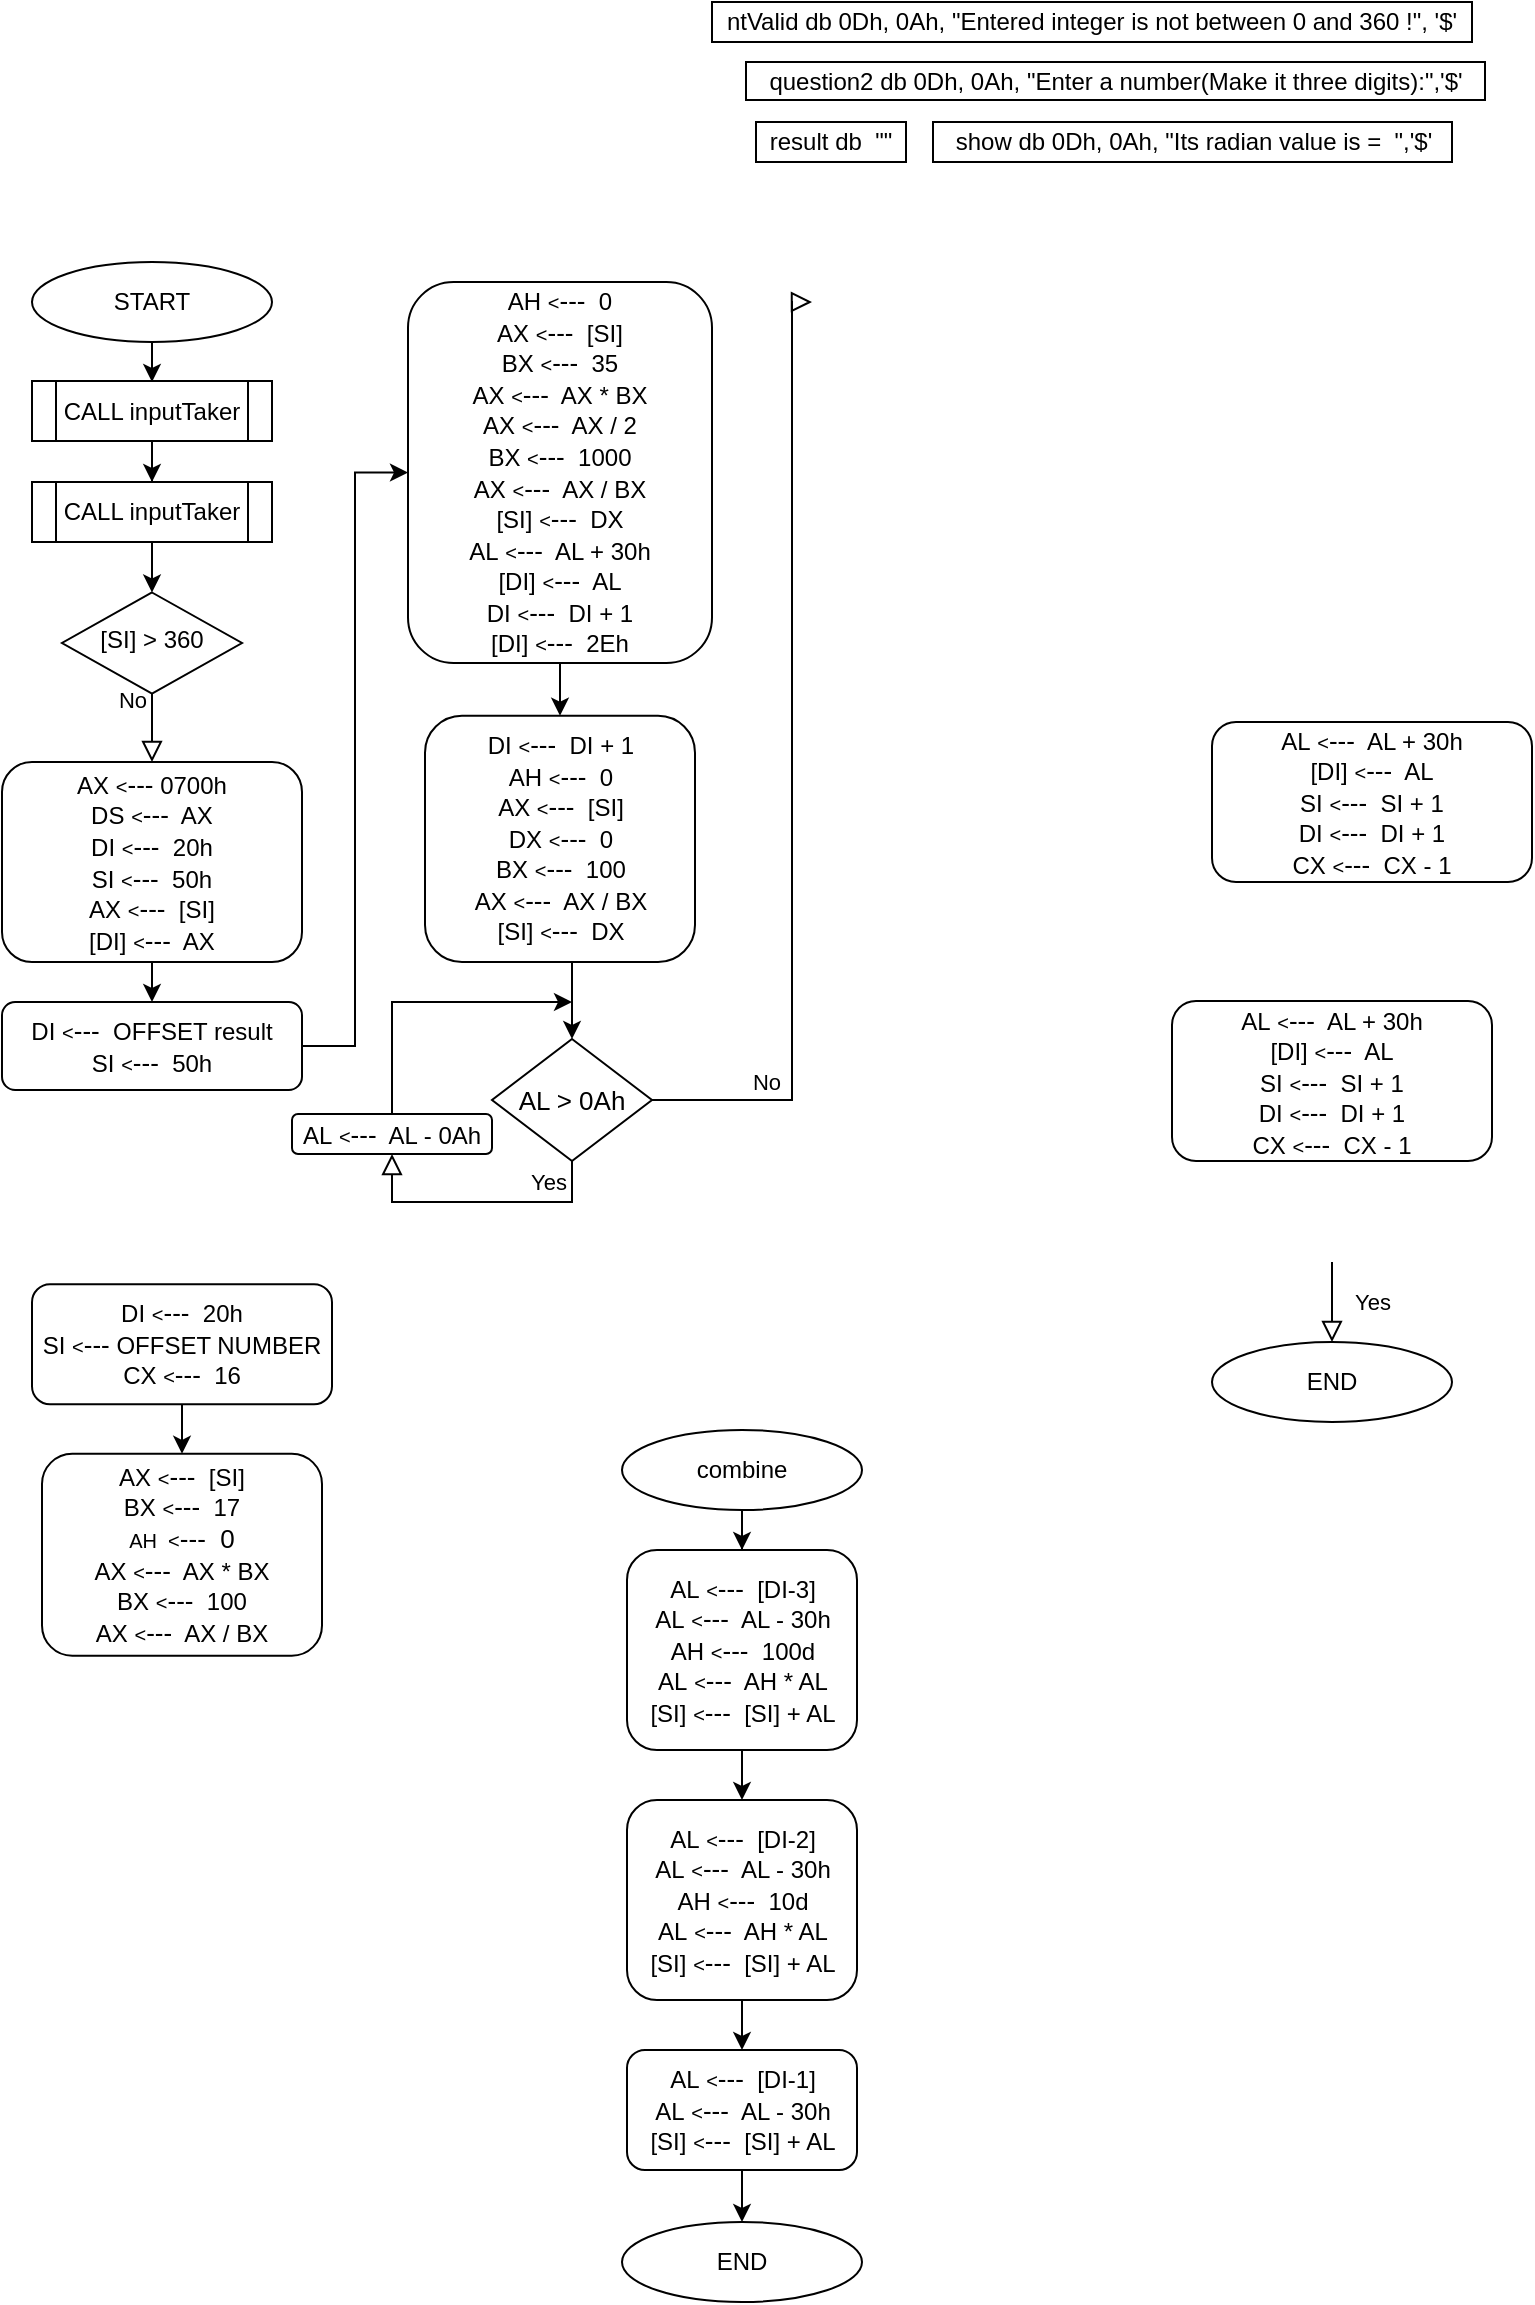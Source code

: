 <mxfile version="18.0.4" type="github">
  <diagram id="C5RBs43oDa-KdzZeNtuy" name="Page-1">
    <mxGraphModel dx="648" dy="1552" grid="1" gridSize="10" guides="1" tooltips="1" connect="1" arrows="1" fold="1" page="1" pageScale="1" pageWidth="827" pageHeight="1169" math="0" shadow="0">
      <root>
        <mxCell id="WIyWlLk6GJQsqaUBKTNV-0" />
        <mxCell id="WIyWlLk6GJQsqaUBKTNV-1" parent="WIyWlLk6GJQsqaUBKTNV-0" />
        <mxCell id="KCbu1JeTteDKsyK8jzSx-12" style="edgeStyle=orthogonalEdgeStyle;rounded=0;orthogonalLoop=1;jettySize=auto;html=1;exitX=0.5;exitY=1;exitDx=0;exitDy=0;entryX=0.5;entryY=0;entryDx=0;entryDy=0;" edge="1" parent="WIyWlLk6GJQsqaUBKTNV-1" source="A8sSo03riaN5_uglDH1m-1" target="A8sSo03riaN5_uglDH1m-14">
          <mxGeometry relative="1" as="geometry" />
        </mxCell>
        <mxCell id="A8sSo03riaN5_uglDH1m-1" value="AX&amp;nbsp;&lt;font style=&quot;font-size: 10px;&quot;&gt;&amp;lt;&lt;/font&gt;&lt;font style=&quot;font-size: 13px;&quot;&gt;---&lt;/font&gt;&amp;nbsp;0700h&lt;br&gt;DS&amp;nbsp;&lt;font style=&quot;font-size: 10px&quot;&gt;&amp;lt;&lt;/font&gt;&lt;font style=&quot;font-size: 13px&quot;&gt;---&lt;/font&gt;&amp;nbsp; AX&lt;br&gt;DI&amp;nbsp;&lt;font style=&quot;font-size: 10px&quot;&gt;&amp;lt;&lt;/font&gt;&lt;font style=&quot;font-size: 13px&quot;&gt;---&lt;/font&gt;&amp;nbsp; 20h&lt;br&gt;SI&amp;nbsp;&lt;font style=&quot;font-size: 10px&quot;&gt;&amp;lt;&lt;/font&gt;&lt;font style=&quot;font-size: 13px&quot;&gt;---&lt;/font&gt;&amp;nbsp; 50h&lt;br&gt;AX&amp;nbsp;&lt;font style=&quot;font-size: 10px;&quot;&gt;&amp;lt;&lt;/font&gt;&lt;font style=&quot;font-size: 13px;&quot;&gt;---&lt;/font&gt;&amp;nbsp; [SI]&lt;br&gt;[DI]&amp;nbsp;&lt;font style=&quot;font-size: 10px;&quot;&gt;&amp;lt;&lt;/font&gt;&lt;font style=&quot;font-size: 13px;&quot;&gt;---&lt;/font&gt;&amp;nbsp; AX" style="rounded=1;whiteSpace=wrap;html=1;fontSize=12;glass=0;strokeWidth=1;shadow=0;" parent="WIyWlLk6GJQsqaUBKTNV-1" vertex="1">
          <mxGeometry x="65" y="-770" width="150" height="100" as="geometry" />
        </mxCell>
        <mxCell id="A8sSo03riaN5_uglDH1m-3" value="No" style="edgeStyle=orthogonalEdgeStyle;rounded=0;html=1;jettySize=auto;orthogonalLoop=1;fontSize=11;endArrow=block;endFill=0;endSize=8;strokeWidth=1;shadow=0;labelBackgroundColor=none;entryX=0.5;entryY=0;entryDx=0;entryDy=0;" parent="WIyWlLk6GJQsqaUBKTNV-1" source="A8sSo03riaN5_uglDH1m-4" edge="1" target="A8sSo03riaN5_uglDH1m-1">
          <mxGeometry x="-0.857" y="-10" relative="1" as="geometry">
            <mxPoint as="offset" />
            <mxPoint x="160" y="-750" as="targetPoint" />
            <Array as="points" />
            <mxPoint x="92.5" y="-590.5" as="sourcePoint" />
          </mxGeometry>
        </mxCell>
        <mxCell id="A8sSo03riaN5_uglDH1m-4" value="[SI] &amp;gt; 360" style="rhombus;whiteSpace=wrap;html=1;shadow=0;fontFamily=Helvetica;fontSize=12;align=center;strokeWidth=1;spacing=6;spacingTop=-4;" parent="WIyWlLk6GJQsqaUBKTNV-1" vertex="1">
          <mxGeometry x="95" y="-854.75" width="90" height="50.5" as="geometry" />
        </mxCell>
        <mxCell id="A8sSo03riaN5_uglDH1m-5" style="edgeStyle=orthogonalEdgeStyle;rounded=0;orthogonalLoop=1;jettySize=auto;html=1;entryX=0.5;entryY=0;entryDx=0;entryDy=0;" parent="WIyWlLk6GJQsqaUBKTNV-1" source="A8sSo03riaN5_uglDH1m-6" edge="1">
          <mxGeometry relative="1" as="geometry">
            <mxPoint x="140" y="-960" as="targetPoint" />
          </mxGeometry>
        </mxCell>
        <mxCell id="A8sSo03riaN5_uglDH1m-6" value="START" style="ellipse;whiteSpace=wrap;html=1;" parent="WIyWlLk6GJQsqaUBKTNV-1" vertex="1">
          <mxGeometry x="80" y="-1020" width="120" height="40" as="geometry" />
        </mxCell>
        <mxCell id="A8sSo03riaN5_uglDH1m-7" style="edgeStyle=orthogonalEdgeStyle;rounded=0;orthogonalLoop=1;jettySize=auto;html=1;exitX=0.5;exitY=1;exitDx=0;exitDy=0;fontSize=9;" parent="WIyWlLk6GJQsqaUBKTNV-1" source="A8sSo03riaN5_uglDH1m-1" target="A8sSo03riaN5_uglDH1m-1" edge="1">
          <mxGeometry relative="1" as="geometry" />
        </mxCell>
        <mxCell id="KCbu1JeTteDKsyK8jzSx-23" style="edgeStyle=orthogonalEdgeStyle;rounded=0;orthogonalLoop=1;jettySize=auto;html=1;exitX=0.5;exitY=1;exitDx=0;exitDy=0;entryX=0.5;entryY=0;entryDx=0;entryDy=0;" edge="1" parent="WIyWlLk6GJQsqaUBKTNV-1" source="A8sSo03riaN5_uglDH1m-11" target="KCbu1JeTteDKsyK8jzSx-17">
          <mxGeometry relative="1" as="geometry" />
        </mxCell>
        <mxCell id="A8sSo03riaN5_uglDH1m-11" value="DI&amp;nbsp;&lt;font style=&quot;font-size: 10px;&quot;&gt;&amp;lt;&lt;/font&gt;&lt;font style=&quot;font-size: 13px;&quot;&gt;---&lt;/font&gt;&amp;nbsp; DI + 1&lt;br&gt;AH&amp;nbsp;&lt;font style=&quot;font-size: 10px;&quot;&gt;&amp;lt;&lt;/font&gt;&lt;font style=&quot;font-size: 13px;&quot;&gt;---&lt;/font&gt;&amp;nbsp; 0&lt;br&gt;AX&amp;nbsp;&lt;font style=&quot;font-size: 10px&quot;&gt;&amp;lt;&lt;/font&gt;&lt;font style=&quot;font-size: 13px&quot;&gt;---&lt;/font&gt;&amp;nbsp; [SI]&lt;br&gt;DX&amp;nbsp;&lt;font style=&quot;font-size: 10px;&quot;&gt;&amp;lt;&lt;/font&gt;&lt;font style=&quot;font-size: 13px;&quot;&gt;---&lt;/font&gt;&amp;nbsp; 0&lt;br&gt;BX&amp;nbsp;&lt;font style=&quot;font-size: 10px;&quot;&gt;&amp;lt;&lt;/font&gt;&lt;font style=&quot;font-size: 13px;&quot;&gt;---&lt;/font&gt;&amp;nbsp; 100&lt;br&gt;AX&amp;nbsp;&lt;font style=&quot;font-size: 10px;&quot;&gt;&amp;lt;&lt;/font&gt;&lt;font style=&quot;font-size: 13px;&quot;&gt;---&lt;/font&gt;&amp;nbsp; AX / BX&lt;br&gt;[SI]&amp;nbsp;&lt;font style=&quot;font-size: 10px&quot;&gt;&amp;lt;&lt;/font&gt;&lt;font style=&quot;font-size: 13px&quot;&gt;---&lt;/font&gt;&amp;nbsp; DX" style="rounded=1;whiteSpace=wrap;html=1;fontSize=12;glass=0;strokeWidth=1;shadow=0;" parent="WIyWlLk6GJQsqaUBKTNV-1" vertex="1">
          <mxGeometry x="276.5" y="-793.13" width="135" height="123.13" as="geometry" />
        </mxCell>
        <mxCell id="A8sSo03riaN5_uglDH1m-12" value="END" style="ellipse;whiteSpace=wrap;html=1;" parent="WIyWlLk6GJQsqaUBKTNV-1" vertex="1">
          <mxGeometry x="670" y="-480" width="120" height="40" as="geometry" />
        </mxCell>
        <mxCell id="KCbu1JeTteDKsyK8jzSx-16" style="edgeStyle=orthogonalEdgeStyle;rounded=0;orthogonalLoop=1;jettySize=auto;html=1;exitX=1;exitY=0.5;exitDx=0;exitDy=0;entryX=0;entryY=0.5;entryDx=0;entryDy=0;" edge="1" parent="WIyWlLk6GJQsqaUBKTNV-1" source="A8sSo03riaN5_uglDH1m-14" target="A8sSo03riaN5_uglDH1m-20">
          <mxGeometry relative="1" as="geometry">
            <mxPoint x="240" y="-940" as="targetPoint" />
          </mxGeometry>
        </mxCell>
        <mxCell id="A8sSo03riaN5_uglDH1m-14" value="DI&amp;nbsp;&lt;font style=&quot;font-size: 10px&quot;&gt;&amp;lt;&lt;/font&gt;&lt;font style=&quot;font-size: 13px&quot;&gt;---&lt;/font&gt;&amp;nbsp; OFFSET result&lt;br&gt;SI&amp;nbsp;&lt;font style=&quot;font-size: 10px;&quot;&gt;&amp;lt;&lt;/font&gt;&lt;font style=&quot;font-size: 13px;&quot;&gt;---&lt;/font&gt;&amp;nbsp; 50h" style="rounded=1;whiteSpace=wrap;html=1;fontSize=12;glass=0;strokeWidth=1;shadow=0;" parent="WIyWlLk6GJQsqaUBKTNV-1" vertex="1">
          <mxGeometry x="65" y="-650" width="150" height="44" as="geometry" />
        </mxCell>
        <mxCell id="A8sSo03riaN5_uglDH1m-18" style="edgeStyle=orthogonalEdgeStyle;rounded=0;orthogonalLoop=1;jettySize=auto;html=1;exitX=0.5;exitY=1;exitDx=0;exitDy=0;fontSize=9;" parent="WIyWlLk6GJQsqaUBKTNV-1" source="A8sSo03riaN5_uglDH1m-14" target="A8sSo03riaN5_uglDH1m-14" edge="1">
          <mxGeometry relative="1" as="geometry" />
        </mxCell>
        <mxCell id="KCbu1JeTteDKsyK8jzSx-15" value="" style="edgeStyle=orthogonalEdgeStyle;rounded=0;orthogonalLoop=1;jettySize=auto;html=1;" edge="1" parent="WIyWlLk6GJQsqaUBKTNV-1" source="A8sSo03riaN5_uglDH1m-20" target="A8sSo03riaN5_uglDH1m-11">
          <mxGeometry relative="1" as="geometry" />
        </mxCell>
        <mxCell id="A8sSo03riaN5_uglDH1m-20" value="AH&amp;nbsp;&lt;font style=&quot;font-size: 10px&quot;&gt;&amp;lt;&lt;/font&gt;&lt;font style=&quot;font-size: 13px&quot;&gt;---&lt;/font&gt;&amp;nbsp; 0&lt;br&gt;AX&amp;nbsp;&lt;font style=&quot;font-size: 10px;&quot;&gt;&amp;lt;&lt;/font&gt;&lt;font style=&quot;font-size: 13px;&quot;&gt;---&lt;/font&gt;&amp;nbsp; [SI]&lt;br&gt;BX&amp;nbsp;&lt;font style=&quot;font-size: 10px&quot;&gt;&amp;lt;&lt;/font&gt;&lt;font style=&quot;font-size: 13px&quot;&gt;---&lt;/font&gt;&amp;nbsp; 35&lt;br&gt;AX&amp;nbsp;&lt;font style=&quot;font-size: 10px&quot;&gt;&amp;lt;&lt;/font&gt;&lt;font style=&quot;font-size: 13px&quot;&gt;---&lt;/font&gt;&amp;nbsp; AX * BX&lt;br&gt;AX&amp;nbsp;&lt;font style=&quot;font-size: 10px;&quot;&gt;&amp;lt;&lt;/font&gt;&lt;font style=&quot;font-size: 13px;&quot;&gt;---&lt;/font&gt;&amp;nbsp; AX / 2&lt;br&gt;BX&amp;nbsp;&lt;font style=&quot;font-size: 10px&quot;&gt;&amp;lt;&lt;/font&gt;&lt;font style=&quot;font-size: 13px&quot;&gt;---&lt;/font&gt;&amp;nbsp; 1000&lt;br&gt;AX&amp;nbsp;&lt;font style=&quot;font-size: 10px&quot;&gt;&amp;lt;&lt;/font&gt;&lt;font style=&quot;font-size: 13px&quot;&gt;---&lt;/font&gt;&amp;nbsp; AX / BX&lt;br&gt;[SI]&amp;nbsp;&lt;font style=&quot;font-size: 10px;&quot;&gt;&amp;lt;&lt;/font&gt;&lt;font style=&quot;font-size: 13px;&quot;&gt;---&lt;/font&gt;&amp;nbsp; DX&lt;br&gt;AL&amp;nbsp;&lt;font style=&quot;font-size: 10px&quot;&gt;&amp;lt;&lt;/font&gt;&lt;font style=&quot;font-size: 13px&quot;&gt;---&lt;/font&gt;&amp;nbsp; AL + 30h&lt;br&gt;[DI]&amp;nbsp;&lt;font style=&quot;font-size: 10px&quot;&gt;&amp;lt;&lt;/font&gt;&lt;font style=&quot;font-size: 13px&quot;&gt;---&lt;/font&gt;&amp;nbsp; AL&lt;br&gt;DI&amp;nbsp;&lt;font style=&quot;font-size: 10px&quot;&gt;&amp;lt;&lt;/font&gt;&lt;font style=&quot;font-size: 13px&quot;&gt;---&lt;/font&gt;&amp;nbsp; DI + 1&lt;br&gt;[DI]&amp;nbsp;&lt;font style=&quot;font-size: 10px;&quot;&gt;&amp;lt;&lt;/font&gt;&lt;font style=&quot;font-size: 13px;&quot;&gt;---&lt;/font&gt;&amp;nbsp; 2Eh" style="rounded=1;whiteSpace=wrap;html=1;fontSize=12;glass=0;strokeWidth=1;shadow=0;" parent="WIyWlLk6GJQsqaUBKTNV-1" vertex="1">
          <mxGeometry x="268" y="-1010" width="152" height="190.5" as="geometry" />
        </mxCell>
        <mxCell id="A8sSo03riaN5_uglDH1m-21" value="" style="edgeStyle=orthogonalEdgeStyle;rounded=0;orthogonalLoop=1;jettySize=auto;html=1;fontSize=13;" parent="WIyWlLk6GJQsqaUBKTNV-1" source="A8sSo03riaN5_uglDH1m-22" target="A8sSo03riaN5_uglDH1m-28" edge="1">
          <mxGeometry relative="1" as="geometry" />
        </mxCell>
        <mxCell id="A8sSo03riaN5_uglDH1m-22" value="DI&amp;nbsp;&lt;font style=&quot;font-size: 10px&quot;&gt;&amp;lt;&lt;/font&gt;&lt;font style=&quot;font-size: 13px&quot;&gt;---&lt;/font&gt;&amp;nbsp; 20h&lt;br&gt;SI&amp;nbsp;&lt;font style=&quot;font-size: 10px&quot;&gt;&amp;lt;&lt;/font&gt;&lt;font style=&quot;font-size: 13px&quot;&gt;---&lt;/font&gt;&amp;nbsp;OFFSET NUMBER&lt;br&gt;CX&amp;nbsp;&lt;font style=&quot;font-size: 10px&quot;&gt;&amp;lt;&lt;/font&gt;&lt;font style=&quot;font-size: 13px&quot;&gt;---&lt;/font&gt;&amp;nbsp; 16" style="rounded=1;whiteSpace=wrap;html=1;fontSize=12;glass=0;strokeWidth=1;shadow=0;" parent="WIyWlLk6GJQsqaUBKTNV-1" vertex="1">
          <mxGeometry x="80" y="-508.87" width="150" height="60" as="geometry" />
        </mxCell>
        <mxCell id="A8sSo03riaN5_uglDH1m-25" style="edgeStyle=orthogonalEdgeStyle;rounded=0;orthogonalLoop=1;jettySize=auto;html=1;exitX=0.5;exitY=1;exitDx=0;exitDy=0;fontSize=9;" parent="WIyWlLk6GJQsqaUBKTNV-1" source="A8sSo03riaN5_uglDH1m-22" target="A8sSo03riaN5_uglDH1m-22" edge="1">
          <mxGeometry relative="1" as="geometry" />
        </mxCell>
        <mxCell id="A8sSo03riaN5_uglDH1m-28" value="AX&amp;nbsp;&lt;font style=&quot;font-size: 10px&quot;&gt;&amp;lt;&lt;/font&gt;&lt;font style=&quot;font-size: 13px&quot;&gt;---&lt;/font&gt;&amp;nbsp; [SI]&lt;br&gt;BX&amp;nbsp;&lt;font style=&quot;font-size: 10px&quot;&gt;&amp;lt;&lt;/font&gt;&lt;font style=&quot;font-size: 13px&quot;&gt;---&lt;/font&gt;&amp;nbsp; 17&lt;br&gt;&lt;font style=&quot;font-size: 10px&quot;&gt;AH&amp;nbsp; &amp;lt;&lt;/font&gt;&lt;font style=&quot;font-size: 13px&quot;&gt;---&amp;nbsp; 0&lt;/font&gt;&lt;br&gt;AX&amp;nbsp;&lt;font style=&quot;font-size: 10px&quot;&gt;&amp;lt;&lt;/font&gt;&lt;font style=&quot;font-size: 13px&quot;&gt;---&lt;/font&gt;&amp;nbsp; AX * BX&lt;br&gt;BX&amp;nbsp;&lt;font style=&quot;font-size: 10px&quot;&gt;&amp;lt;&lt;/font&gt;&lt;font style=&quot;font-size: 13px&quot;&gt;---&lt;/font&gt;&amp;nbsp; 100&lt;br&gt;AX&amp;nbsp;&lt;font style=&quot;font-size: 10px&quot;&gt;&amp;lt;&lt;/font&gt;&lt;font style=&quot;font-size: 13px&quot;&gt;---&lt;/font&gt;&amp;nbsp; AX / BX" style="rounded=1;whiteSpace=wrap;html=1;fontSize=12;glass=0;strokeWidth=1;shadow=0;" parent="WIyWlLk6GJQsqaUBKTNV-1" vertex="1">
          <mxGeometry x="85" y="-424.12" width="140" height="101" as="geometry" />
        </mxCell>
        <mxCell id="A8sSo03riaN5_uglDH1m-30" value="&lt;span style=&quot;font-size: 12px&quot;&gt;AL&amp;nbsp;&lt;/span&gt;&lt;font style=&quot;font-size: 10px&quot;&gt;&amp;lt;&lt;/font&gt;&lt;font&gt;---&lt;/font&gt;&lt;span style=&quot;font-size: 12px&quot;&gt;&amp;nbsp; AL + 30h&lt;/span&gt;&lt;br style=&quot;font-size: 12px&quot;&gt;&lt;span style=&quot;font-size: 12px&quot;&gt;[DI]&amp;nbsp;&lt;/span&gt;&lt;font style=&quot;font-size: 10px&quot;&gt;&amp;lt;&lt;/font&gt;&lt;font&gt;---&lt;/font&gt;&lt;span style=&quot;font-size: 12px&quot;&gt;&amp;nbsp; AL&lt;/span&gt;&lt;br style=&quot;font-size: 12px&quot;&gt;&lt;span style=&quot;font-size: 12px&quot;&gt;SI&amp;nbsp;&lt;/span&gt;&lt;font style=&quot;font-size: 10px&quot;&gt;&amp;lt;&lt;/font&gt;&lt;font&gt;---&lt;/font&gt;&lt;span style=&quot;font-size: 12px&quot;&gt;&amp;nbsp; SI + 1&lt;/span&gt;&lt;br style=&quot;font-size: 12px&quot;&gt;&lt;span style=&quot;font-size: 12px&quot;&gt;DI&amp;nbsp;&lt;/span&gt;&lt;font style=&quot;font-size: 10px&quot;&gt;&amp;lt;&lt;/font&gt;&lt;font&gt;---&lt;/font&gt;&lt;span style=&quot;font-size: 12px&quot;&gt;&amp;nbsp; DI + 1&lt;/span&gt;&lt;br style=&quot;font-size: 12px&quot;&gt;&lt;span style=&quot;font-size: 12px&quot;&gt;CX&amp;nbsp;&lt;/span&gt;&lt;font style=&quot;font-size: 10px&quot;&gt;&amp;lt;&lt;/font&gt;&lt;font&gt;---&lt;/font&gt;&lt;span style=&quot;font-size: 12px&quot;&gt;&amp;nbsp; CX - 1&lt;/span&gt;" style="rounded=1;whiteSpace=wrap;html=1;fontSize=13;" parent="WIyWlLk6GJQsqaUBKTNV-1" vertex="1">
          <mxGeometry x="670" y="-790" width="160" height="80" as="geometry" />
        </mxCell>
        <mxCell id="A8sSo03riaN5_uglDH1m-44" value="&lt;span style=&quot;font-size: 12px&quot;&gt;AL&amp;nbsp;&lt;/span&gt;&lt;font style=&quot;font-size: 10px&quot;&gt;&amp;lt;&lt;/font&gt;&lt;font&gt;---&lt;/font&gt;&lt;span style=&quot;font-size: 12px&quot;&gt;&amp;nbsp; AL + 30h&lt;/span&gt;&lt;br style=&quot;font-size: 12px&quot;&gt;&lt;span style=&quot;font-size: 12px&quot;&gt;[DI]&amp;nbsp;&lt;/span&gt;&lt;font style=&quot;font-size: 10px&quot;&gt;&amp;lt;&lt;/font&gt;&lt;font&gt;---&lt;/font&gt;&lt;span style=&quot;font-size: 12px&quot;&gt;&amp;nbsp; AL&lt;/span&gt;&lt;br style=&quot;font-size: 12px&quot;&gt;&lt;span style=&quot;font-size: 12px&quot;&gt;SI&amp;nbsp;&lt;/span&gt;&lt;font style=&quot;font-size: 10px&quot;&gt;&amp;lt;&lt;/font&gt;&lt;font&gt;---&lt;/font&gt;&lt;span style=&quot;font-size: 12px&quot;&gt;&amp;nbsp; SI + 1&lt;/span&gt;&lt;br style=&quot;font-size: 12px&quot;&gt;&lt;span style=&quot;font-size: 12px&quot;&gt;DI&amp;nbsp;&lt;/span&gt;&lt;font style=&quot;font-size: 10px&quot;&gt;&amp;lt;&lt;/font&gt;&lt;font&gt;---&lt;/font&gt;&lt;span style=&quot;font-size: 12px&quot;&gt;&amp;nbsp; DI + 1&lt;/span&gt;&lt;br style=&quot;font-size: 12px&quot;&gt;&lt;span style=&quot;font-size: 12px&quot;&gt;CX&amp;nbsp;&lt;/span&gt;&lt;font style=&quot;font-size: 10px&quot;&gt;&amp;lt;&lt;/font&gt;&lt;font&gt;---&lt;/font&gt;&lt;span style=&quot;font-size: 12px&quot;&gt;&amp;nbsp; CX - 1&lt;/span&gt;" style="rounded=1;whiteSpace=wrap;html=1;fontSize=13;" parent="WIyWlLk6GJQsqaUBKTNV-1" vertex="1">
          <mxGeometry x="650" y="-650.5" width="160" height="80" as="geometry" />
        </mxCell>
        <mxCell id="A8sSo03riaN5_uglDH1m-49" value="Yes" style="rounded=0;html=1;jettySize=auto;orthogonalLoop=1;fontSize=11;endArrow=block;endFill=0;endSize=8;strokeWidth=1;shadow=0;labelBackgroundColor=none;edgeStyle=orthogonalEdgeStyle;entryX=0.5;entryY=0;entryDx=0;entryDy=0;exitX=0.5;exitY=1;exitDx=0;exitDy=0;" parent="WIyWlLk6GJQsqaUBKTNV-1" target="A8sSo03riaN5_uglDH1m-12" edge="1">
          <mxGeometry x="-0.026" y="20" relative="1" as="geometry">
            <mxPoint as="offset" />
            <mxPoint x="644" y="-440.0" as="targetPoint" />
            <Array as="points">
              <mxPoint x="730" y="-490" />
              <mxPoint x="730" y="-490" />
            </Array>
            <mxPoint x="730" y="-520" as="sourcePoint" />
          </mxGeometry>
        </mxCell>
        <mxCell id="A8sSo03riaN5_uglDH1m-50" value="" style="edgeStyle=orthogonalEdgeStyle;rounded=0;orthogonalLoop=1;jettySize=auto;html=1;" parent="WIyWlLk6GJQsqaUBKTNV-1" source="A8sSo03riaN5_uglDH1m-51" target="A8sSo03riaN5_uglDH1m-53" edge="1">
          <mxGeometry relative="1" as="geometry" />
        </mxCell>
        <mxCell id="A8sSo03riaN5_uglDH1m-51" value="combine" style="ellipse;whiteSpace=wrap;html=1;" parent="WIyWlLk6GJQsqaUBKTNV-1" vertex="1">
          <mxGeometry x="375" y="-436" width="120" height="40" as="geometry" />
        </mxCell>
        <mxCell id="A8sSo03riaN5_uglDH1m-52" value="" style="edgeStyle=orthogonalEdgeStyle;rounded=0;orthogonalLoop=1;jettySize=auto;html=1;" parent="WIyWlLk6GJQsqaUBKTNV-1" source="A8sSo03riaN5_uglDH1m-53" target="A8sSo03riaN5_uglDH1m-55" edge="1">
          <mxGeometry relative="1" as="geometry" />
        </mxCell>
        <mxCell id="A8sSo03riaN5_uglDH1m-53" value="AL&amp;nbsp;&lt;font style=&quot;font-size: 10px&quot;&gt;&amp;lt;&lt;/font&gt;&lt;font style=&quot;font-size: 13px&quot;&gt;---&lt;/font&gt;&amp;nbsp; [DI-3]&lt;br&gt;AL&amp;nbsp;&lt;font style=&quot;font-size: 10px&quot;&gt;&amp;lt;&lt;/font&gt;&lt;font style=&quot;font-size: 13px&quot;&gt;---&lt;/font&gt;&amp;nbsp; AL - 30h&lt;br&gt;AH&amp;nbsp;&lt;font style=&quot;font-size: 10px&quot;&gt;&amp;lt;&lt;/font&gt;&lt;font style=&quot;font-size: 13px&quot;&gt;---&lt;/font&gt;&amp;nbsp; 100d&lt;br&gt;AL&amp;nbsp;&lt;font style=&quot;font-size: 10px&quot;&gt;&amp;lt;&lt;/font&gt;&lt;font style=&quot;font-size: 13px&quot;&gt;---&lt;/font&gt;&amp;nbsp; AH * AL&lt;br&gt;[SI]&amp;nbsp;&lt;font style=&quot;font-size: 10px&quot;&gt;&amp;lt;&lt;/font&gt;&lt;font style=&quot;font-size: 13px&quot;&gt;---&lt;/font&gt;&amp;nbsp; [SI] + AL" style="rounded=1;whiteSpace=wrap;html=1;fontSize=12;glass=0;strokeWidth=1;shadow=0;" parent="WIyWlLk6GJQsqaUBKTNV-1" vertex="1">
          <mxGeometry x="377.5" y="-376" width="115" height="100" as="geometry" />
        </mxCell>
        <mxCell id="A8sSo03riaN5_uglDH1m-54" value="" style="edgeStyle=orthogonalEdgeStyle;rounded=0;orthogonalLoop=1;jettySize=auto;html=1;" parent="WIyWlLk6GJQsqaUBKTNV-1" source="A8sSo03riaN5_uglDH1m-55" target="A8sSo03riaN5_uglDH1m-57" edge="1">
          <mxGeometry relative="1" as="geometry" />
        </mxCell>
        <mxCell id="A8sSo03riaN5_uglDH1m-55" value="AL&amp;nbsp;&lt;font style=&quot;font-size: 10px&quot;&gt;&amp;lt;&lt;/font&gt;&lt;font style=&quot;font-size: 13px&quot;&gt;---&lt;/font&gt;&amp;nbsp; [DI-2]&lt;br&gt;AL&amp;nbsp;&lt;font style=&quot;font-size: 10px&quot;&gt;&amp;lt;&lt;/font&gt;&lt;font style=&quot;font-size: 13px&quot;&gt;---&lt;/font&gt;&amp;nbsp; AL - 30h&lt;br&gt;AH&amp;nbsp;&lt;font style=&quot;font-size: 10px&quot;&gt;&amp;lt;&lt;/font&gt;&lt;font style=&quot;font-size: 13px&quot;&gt;---&lt;/font&gt;&amp;nbsp; 10d&lt;br&gt;AL&amp;nbsp;&lt;font style=&quot;font-size: 10px&quot;&gt;&amp;lt;&lt;/font&gt;&lt;font style=&quot;font-size: 13px&quot;&gt;---&lt;/font&gt;&amp;nbsp; AH * AL&lt;br&gt;[SI]&amp;nbsp;&lt;font style=&quot;font-size: 10px&quot;&gt;&amp;lt;&lt;/font&gt;&lt;font style=&quot;font-size: 13px&quot;&gt;---&lt;/font&gt;&amp;nbsp; [SI] + AL" style="rounded=1;whiteSpace=wrap;html=1;fontSize=12;glass=0;strokeWidth=1;shadow=0;" parent="WIyWlLk6GJQsqaUBKTNV-1" vertex="1">
          <mxGeometry x="377.5" y="-251" width="115" height="100" as="geometry" />
        </mxCell>
        <mxCell id="A8sSo03riaN5_uglDH1m-56" value="" style="edgeStyle=orthogonalEdgeStyle;rounded=0;orthogonalLoop=1;jettySize=auto;html=1;" parent="WIyWlLk6GJQsqaUBKTNV-1" source="A8sSo03riaN5_uglDH1m-57" target="A8sSo03riaN5_uglDH1m-58" edge="1">
          <mxGeometry relative="1" as="geometry" />
        </mxCell>
        <mxCell id="A8sSo03riaN5_uglDH1m-57" value="AL&amp;nbsp;&lt;font style=&quot;font-size: 10px&quot;&gt;&amp;lt;&lt;/font&gt;&lt;font style=&quot;font-size: 13px&quot;&gt;---&lt;/font&gt;&amp;nbsp; [DI-1]&lt;br&gt;AL&amp;nbsp;&lt;font style=&quot;font-size: 10px&quot;&gt;&amp;lt;&lt;/font&gt;&lt;font style=&quot;font-size: 13px&quot;&gt;---&lt;/font&gt;&amp;nbsp; AL - 30h&lt;br&gt;[SI]&amp;nbsp;&lt;font style=&quot;font-size: 10px&quot;&gt;&amp;lt;&lt;/font&gt;&lt;font style=&quot;font-size: 13px&quot;&gt;---&lt;/font&gt;&amp;nbsp; [SI] + AL" style="rounded=1;whiteSpace=wrap;html=1;fontSize=12;glass=0;strokeWidth=1;shadow=0;" parent="WIyWlLk6GJQsqaUBKTNV-1" vertex="1">
          <mxGeometry x="377.5" y="-126" width="115" height="60" as="geometry" />
        </mxCell>
        <mxCell id="A8sSo03riaN5_uglDH1m-58" value="END" style="ellipse;whiteSpace=wrap;html=1;" parent="WIyWlLk6GJQsqaUBKTNV-1" vertex="1">
          <mxGeometry x="375" y="-40" width="120" height="40" as="geometry" />
        </mxCell>
        <mxCell id="A8sSo03riaN5_uglDH1m-59" value="question2 db 0Dh, 0Ah, &quot;Enter a number(Make it three digits):&quot;,&#39;$&#39;" style="rounded=0;whiteSpace=wrap;html=1;" parent="WIyWlLk6GJQsqaUBKTNV-1" vertex="1">
          <mxGeometry x="437" y="-1120" width="369.5" height="19" as="geometry" />
        </mxCell>
        <mxCell id="A8sSo03riaN5_uglDH1m-60" value="show db 0Dh, 0Ah, &quot;Its radian value is =&amp;nbsp; &quot;,&#39;$&#39;" style="rounded=0;whiteSpace=wrap;html=1;" parent="WIyWlLk6GJQsqaUBKTNV-1" vertex="1">
          <mxGeometry x="530.5" y="-1090" width="259.5" height="20" as="geometry" />
        </mxCell>
        <mxCell id="A8sSo03riaN5_uglDH1m-61" value="ntValid db 0Dh, 0Ah, &quot;Entered integer is not between 0 and 360 !&quot;, &#39;$&#39;" style="rounded=0;whiteSpace=wrap;html=1;" parent="WIyWlLk6GJQsqaUBKTNV-1" vertex="1">
          <mxGeometry x="420" y="-1150" width="380" height="20" as="geometry" />
        </mxCell>
        <mxCell id="KCbu1JeTteDKsyK8jzSx-0" value="result db&amp;nbsp; &quot;&quot;" style="rounded=0;whiteSpace=wrap;html=1;" vertex="1" parent="WIyWlLk6GJQsqaUBKTNV-1">
          <mxGeometry x="442" y="-1090" width="75" height="20" as="geometry" />
        </mxCell>
        <mxCell id="KCbu1JeTteDKsyK8jzSx-4" value="" style="edgeStyle=orthogonalEdgeStyle;rounded=0;orthogonalLoop=1;jettySize=auto;html=1;" edge="1" parent="WIyWlLk6GJQsqaUBKTNV-1" source="KCbu1JeTteDKsyK8jzSx-1" target="KCbu1JeTteDKsyK8jzSx-2">
          <mxGeometry relative="1" as="geometry" />
        </mxCell>
        <mxCell id="KCbu1JeTteDKsyK8jzSx-1" value="CALL inputTaker" style="shape=process;whiteSpace=wrap;html=1;backgroundOutline=1;" vertex="1" parent="WIyWlLk6GJQsqaUBKTNV-1">
          <mxGeometry x="80" y="-960.5" width="120" height="30" as="geometry" />
        </mxCell>
        <mxCell id="KCbu1JeTteDKsyK8jzSx-6" style="edgeStyle=orthogonalEdgeStyle;rounded=0;orthogonalLoop=1;jettySize=auto;html=1;exitX=0.5;exitY=1;exitDx=0;exitDy=0;" edge="1" parent="WIyWlLk6GJQsqaUBKTNV-1" source="KCbu1JeTteDKsyK8jzSx-2" target="A8sSo03riaN5_uglDH1m-4">
          <mxGeometry relative="1" as="geometry" />
        </mxCell>
        <mxCell id="KCbu1JeTteDKsyK8jzSx-2" value="CALL inputTaker" style="shape=process;whiteSpace=wrap;html=1;backgroundOutline=1;" vertex="1" parent="WIyWlLk6GJQsqaUBKTNV-1">
          <mxGeometry x="80" y="-910" width="120" height="30" as="geometry" />
        </mxCell>
        <mxCell id="KCbu1JeTteDKsyK8jzSx-17" value="AL &amp;gt; 0Ah" style="rhombus;whiteSpace=wrap;html=1;fontSize=13;" vertex="1" parent="WIyWlLk6GJQsqaUBKTNV-1">
          <mxGeometry x="310" y="-631.5" width="80" height="61" as="geometry" />
        </mxCell>
        <mxCell id="KCbu1JeTteDKsyK8jzSx-19" value="No" style="edgeStyle=orthogonalEdgeStyle;rounded=0;html=1;jettySize=auto;orthogonalLoop=1;fontSize=11;endArrow=block;endFill=0;endSize=8;strokeWidth=1;shadow=0;labelBackgroundColor=none;exitX=1;exitY=0.5;exitDx=0;exitDy=0;" edge="1" parent="WIyWlLk6GJQsqaUBKTNV-1" source="KCbu1JeTteDKsyK8jzSx-17">
          <mxGeometry x="-0.763" y="9" relative="1" as="geometry">
            <mxPoint as="offset" />
            <mxPoint x="470" y="-1000" as="targetPoint" />
            <Array as="points">
              <mxPoint x="460" y="-601" />
            </Array>
            <mxPoint x="540" y="-714.5" as="sourcePoint" />
          </mxGeometry>
        </mxCell>
        <mxCell id="KCbu1JeTteDKsyK8jzSx-24" value="Yes" style="rounded=0;html=1;jettySize=auto;orthogonalLoop=1;fontSize=11;endArrow=block;endFill=0;endSize=8;strokeWidth=1;shadow=0;labelBackgroundColor=none;edgeStyle=orthogonalEdgeStyle;exitX=0.5;exitY=1;exitDx=0;exitDy=0;entryX=0.5;entryY=1;entryDx=0;entryDy=0;" edge="1" parent="WIyWlLk6GJQsqaUBKTNV-1" target="KCbu1JeTteDKsyK8jzSx-25" source="KCbu1JeTteDKsyK8jzSx-17">
          <mxGeometry x="-0.517" y="-10" relative="1" as="geometry">
            <mxPoint as="offset" />
            <mxPoint x="282" y="-610.75" as="targetPoint" />
            <Array as="points">
              <mxPoint x="350" y="-550" />
              <mxPoint x="260" y="-550" />
            </Array>
            <mxPoint x="240" y="-591.25" as="sourcePoint" />
          </mxGeometry>
        </mxCell>
        <mxCell id="KCbu1JeTteDKsyK8jzSx-26" style="edgeStyle=orthogonalEdgeStyle;rounded=0;orthogonalLoop=1;jettySize=auto;html=1;exitX=0.5;exitY=0;exitDx=0;exitDy=0;" edge="1" parent="WIyWlLk6GJQsqaUBKTNV-1" source="KCbu1JeTteDKsyK8jzSx-25">
          <mxGeometry relative="1" as="geometry">
            <mxPoint x="350" y="-650" as="targetPoint" />
            <Array as="points">
              <mxPoint x="260" y="-650" />
            </Array>
          </mxGeometry>
        </mxCell>
        <mxCell id="KCbu1JeTteDKsyK8jzSx-25" value="AL&amp;nbsp;&lt;font style=&quot;font-size: 10px&quot;&gt;&amp;lt;&lt;/font&gt;&lt;font style=&quot;font-size: 13px&quot;&gt;---&lt;/font&gt;&amp;nbsp; AL - 0Ah" style="rounded=1;whiteSpace=wrap;html=1;fontSize=12;glass=0;strokeWidth=1;shadow=0;" vertex="1" parent="WIyWlLk6GJQsqaUBKTNV-1">
          <mxGeometry x="210" y="-594" width="100" height="20" as="geometry" />
        </mxCell>
      </root>
    </mxGraphModel>
  </diagram>
</mxfile>
